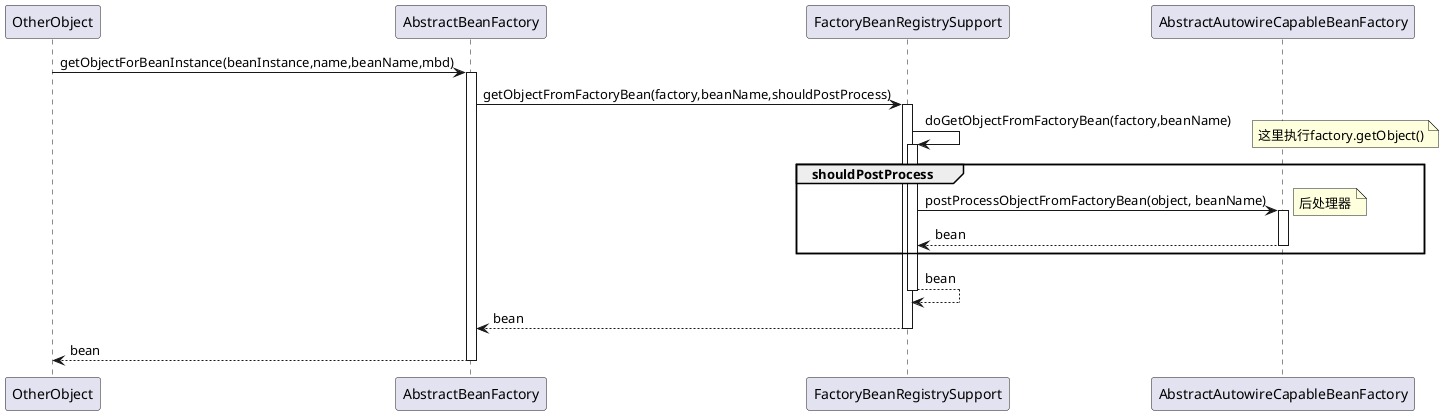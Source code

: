 @startuml
OtherObject -> AbstractBeanFactory:getObjectForBeanInstance(beanInstance,name,beanName,mbd)
activate AbstractBeanFactory
    AbstractBeanFactory -> FactoryBeanRegistrySupport:getObjectFromFactoryBean(factory,beanName,shouldPostProcess)
    activate FactoryBeanRegistrySupport
        FactoryBeanRegistrySupport -> FactoryBeanRegistrySupport:doGetObjectFromFactoryBean(factory,beanName)
        note right:这里执行factory.getObject()
        activate FactoryBeanRegistrySupport
            group shouldPostProcess
                FactoryBeanRegistrySupport -> AbstractAutowireCapableBeanFactory:postProcessObjectFromFactoryBean(object, beanName)
                note right:后处理器
                activate AbstractAutowireCapableBeanFactory
                return bean
            end
        return bean
    return bean
return bean
@enduml